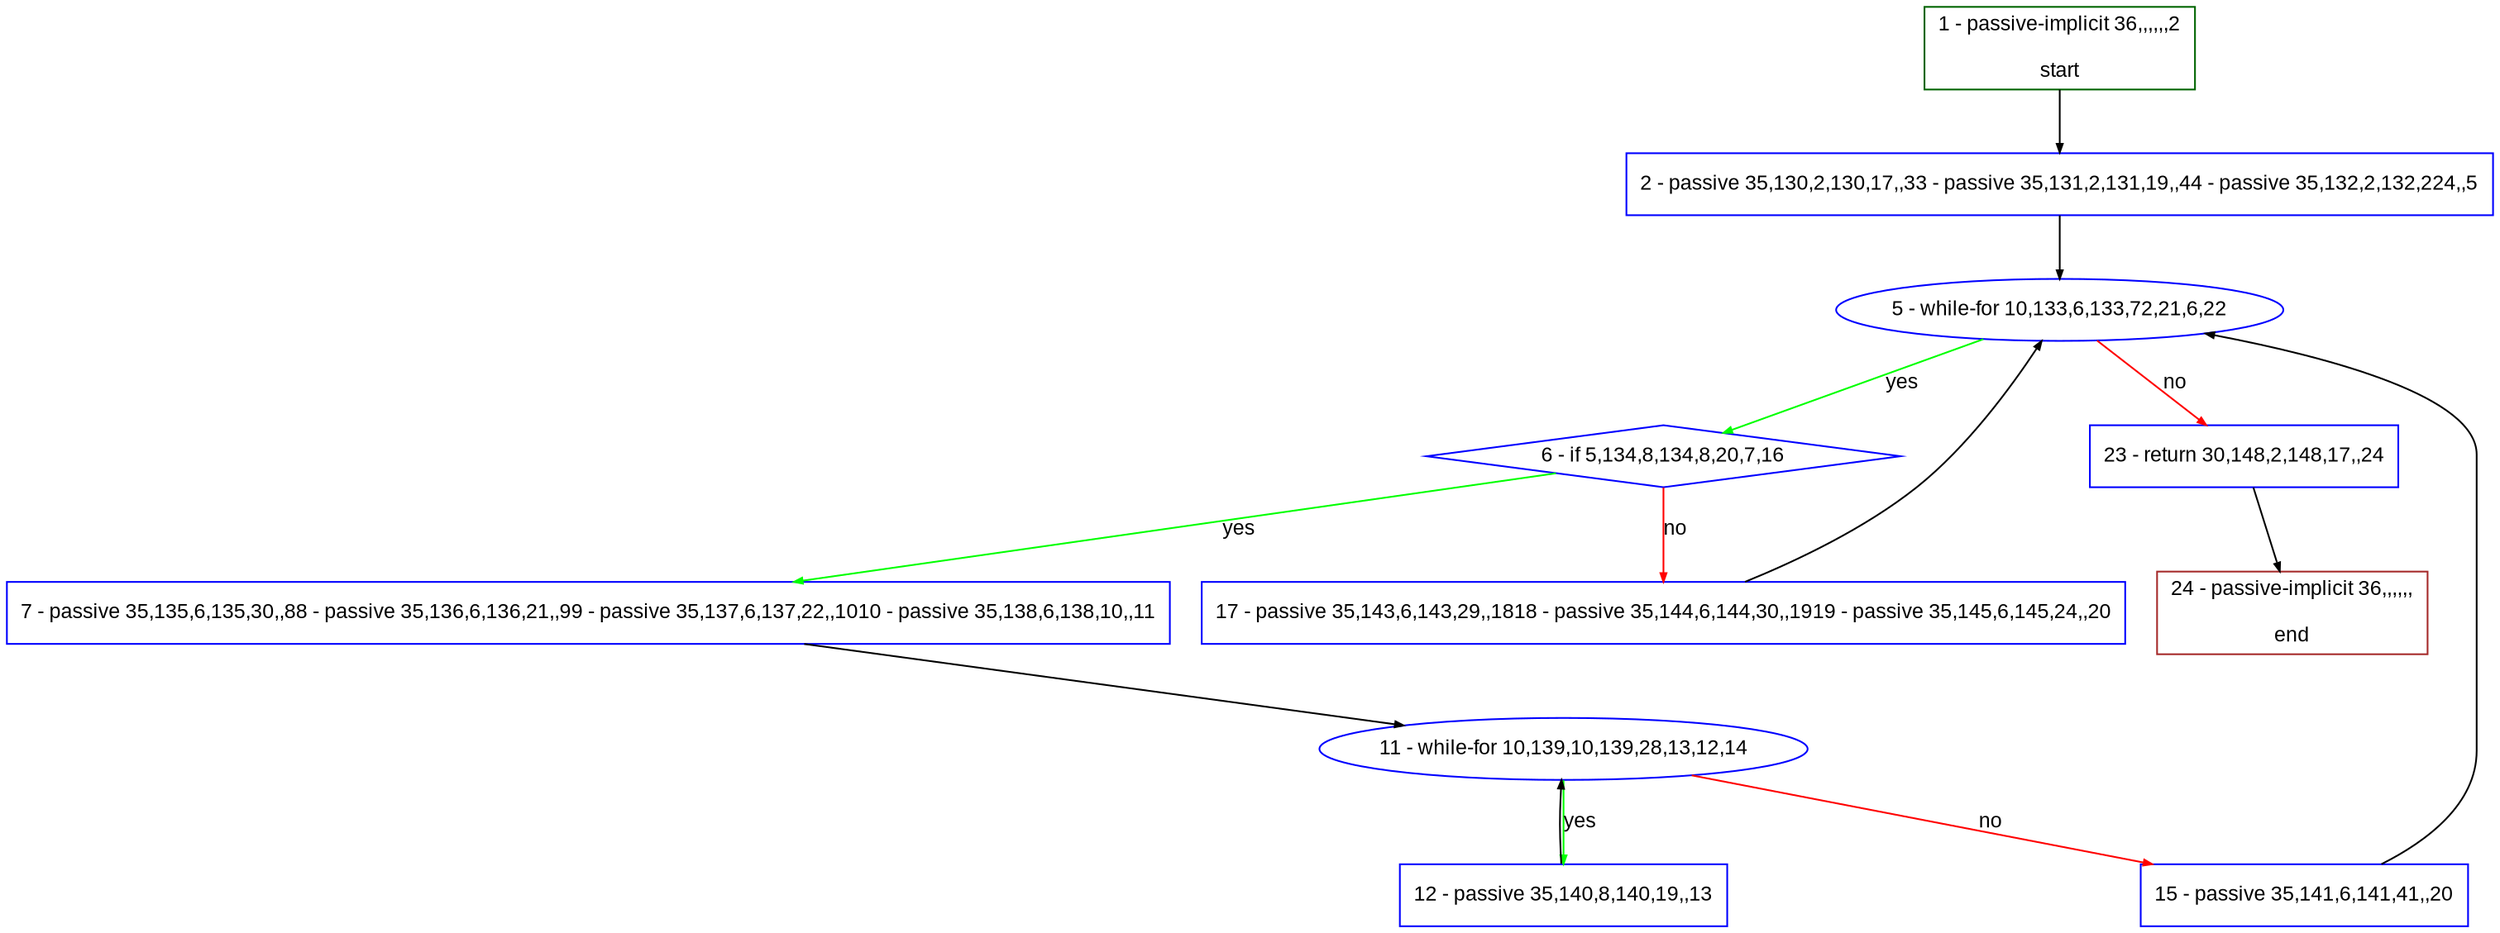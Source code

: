 digraph "" {
  graph [pack="true", label="", fontsize="12", packmode="clust", fontname="Arial", fillcolor="#FFFFCC", bgcolor="white", style="rounded,filled", compound="true"];
  node [node_initialized="no", label="", color="grey", fontsize="12", fillcolor="white", fontname="Arial", style="filled", shape="rectangle", compound="true", fixedsize="false"];
  edge [fontcolor="black", arrowhead="normal", arrowtail="none", arrowsize="0.5", ltail="", label="", color="black", fontsize="12", lhead="", fontname="Arial", dir="forward", compound="true"];
  __N1 [label="2 - passive 35,130,2,130,17,,33 - passive 35,131,2,131,19,,44 - passive 35,132,2,132,224,,5", color="#0000ff", fillcolor="#ffffff", style="filled", shape="box"];
  __N2 [label="1 - passive-implicit 36,,,,,,2\n\nstart", color="#006400", fillcolor="#ffffff", style="filled", shape="box"];
  __N3 [label="5 - while-for 10,133,6,133,72,21,6,22", color="#0000ff", fillcolor="#ffffff", style="filled", shape="oval"];
  __N4 [label="6 - if 5,134,8,134,8,20,7,16", color="#0000ff", fillcolor="#ffffff", style="filled", shape="diamond"];
  __N5 [label="23 - return 30,148,2,148,17,,24", color="#0000ff", fillcolor="#ffffff", style="filled", shape="box"];
  __N6 [label="7 - passive 35,135,6,135,30,,88 - passive 35,136,6,136,21,,99 - passive 35,137,6,137,22,,1010 - passive 35,138,6,138,10,,11", color="#0000ff", fillcolor="#ffffff", style="filled", shape="box"];
  __N7 [label="17 - passive 35,143,6,143,29,,1818 - passive 35,144,6,144,30,,1919 - passive 35,145,6,145,24,,20", color="#0000ff", fillcolor="#ffffff", style="filled", shape="box"];
  __N8 [label="11 - while-for 10,139,10,139,28,13,12,14", color="#0000ff", fillcolor="#ffffff", style="filled", shape="oval"];
  __N9 [label="12 - passive 35,140,8,140,19,,13", color="#0000ff", fillcolor="#ffffff", style="filled", shape="box"];
  __N10 [label="15 - passive 35,141,6,141,41,,20", color="#0000ff", fillcolor="#ffffff", style="filled", shape="box"];
  __N11 [label="24 - passive-implicit 36,,,,,,\n\nend", color="#a52a2a", fillcolor="#ffffff", style="filled", shape="box"];
  __N2 -> __N1 [arrowhead="normal", arrowtail="none", color="#000000", label="", dir="forward"];
  __N1 -> __N3 [arrowhead="normal", arrowtail="none", color="#000000", label="", dir="forward"];
  __N3 -> __N4 [arrowhead="normal", arrowtail="none", color="#00ff00", label="yes", dir="forward"];
  __N3 -> __N5 [arrowhead="normal", arrowtail="none", color="#ff0000", label="no", dir="forward"];
  __N4 -> __N6 [arrowhead="normal", arrowtail="none", color="#00ff00", label="yes", dir="forward"];
  __N4 -> __N7 [arrowhead="normal", arrowtail="none", color="#ff0000", label="no", dir="forward"];
  __N6 -> __N8 [arrowhead="normal", arrowtail="none", color="#000000", label="", dir="forward"];
  __N8 -> __N9 [arrowhead="normal", arrowtail="none", color="#00ff00", label="yes", dir="forward"];
  __N9 -> __N8 [arrowhead="normal", arrowtail="none", color="#000000", label="", dir="forward"];
  __N8 -> __N10 [arrowhead="normal", arrowtail="none", color="#ff0000", label="no", dir="forward"];
  __N10 -> __N3 [arrowhead="normal", arrowtail="none", color="#000000", label="", dir="forward"];
  __N7 -> __N3 [arrowhead="normal", arrowtail="none", color="#000000", label="", dir="forward"];
  __N5 -> __N11 [arrowhead="normal", arrowtail="none", color="#000000", label="", dir="forward"];
}
